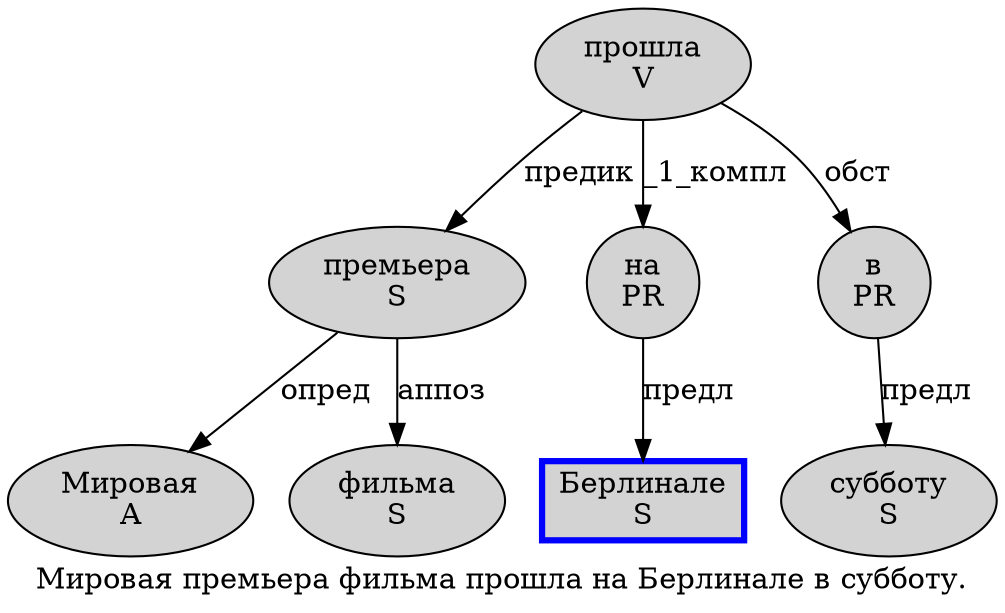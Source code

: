 digraph SENTENCE_1540 {
	graph [label="Мировая премьера фильма прошла на Берлинале в субботу."]
	node [style=filled]
		0 [label="Мировая
A" color="" fillcolor=lightgray penwidth=1 shape=ellipse]
		1 [label="премьера
S" color="" fillcolor=lightgray penwidth=1 shape=ellipse]
		2 [label="фильма
S" color="" fillcolor=lightgray penwidth=1 shape=ellipse]
		3 [label="прошла
V" color="" fillcolor=lightgray penwidth=1 shape=ellipse]
		4 [label="на
PR" color="" fillcolor=lightgray penwidth=1 shape=ellipse]
		5 [label="Берлинале
S" color=blue fillcolor=lightgray penwidth=3 shape=box]
		6 [label="в
PR" color="" fillcolor=lightgray penwidth=1 shape=ellipse]
		7 [label="субботу
S" color="" fillcolor=lightgray penwidth=1 shape=ellipse]
			1 -> 0 [label="опред"]
			1 -> 2 [label="аппоз"]
			6 -> 7 [label="предл"]
			3 -> 1 [label="предик"]
			3 -> 4 [label="_1_компл"]
			3 -> 6 [label="обст"]
			4 -> 5 [label="предл"]
}